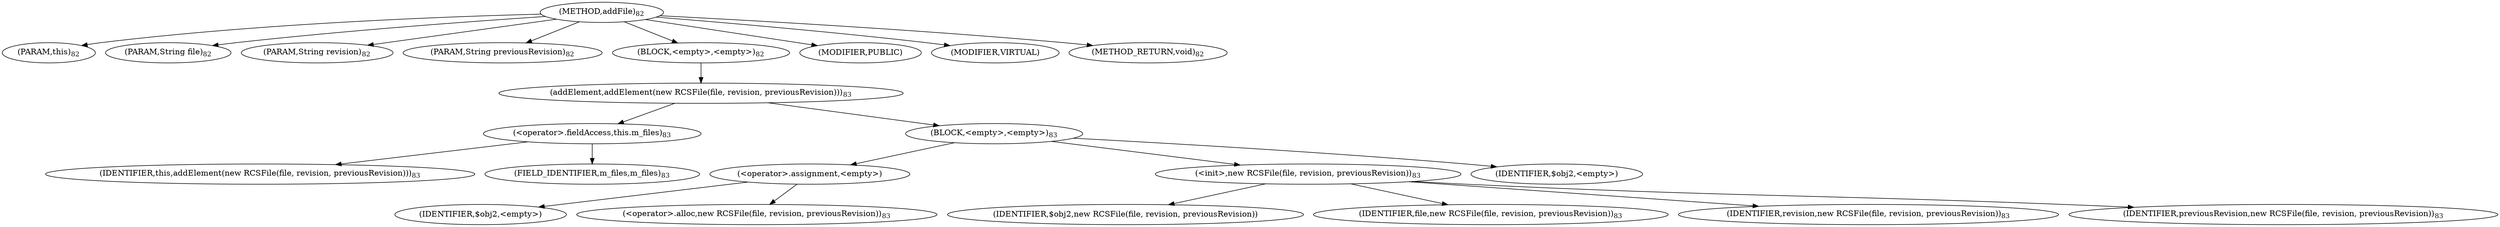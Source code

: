 digraph "addFile" {  
"90" [label = <(METHOD,addFile)<SUB>82</SUB>> ]
"91" [label = <(PARAM,this)<SUB>82</SUB>> ]
"92" [label = <(PARAM,String file)<SUB>82</SUB>> ]
"93" [label = <(PARAM,String revision)<SUB>82</SUB>> ]
"94" [label = <(PARAM,String previousRevision)<SUB>82</SUB>> ]
"95" [label = <(BLOCK,&lt;empty&gt;,&lt;empty&gt;)<SUB>82</SUB>> ]
"96" [label = <(addElement,addElement(new RCSFile(file, revision, previousRevision)))<SUB>83</SUB>> ]
"97" [label = <(&lt;operator&gt;.fieldAccess,this.m_files)<SUB>83</SUB>> ]
"98" [label = <(IDENTIFIER,this,addElement(new RCSFile(file, revision, previousRevision)))<SUB>83</SUB>> ]
"99" [label = <(FIELD_IDENTIFIER,m_files,m_files)<SUB>83</SUB>> ]
"100" [label = <(BLOCK,&lt;empty&gt;,&lt;empty&gt;)<SUB>83</SUB>> ]
"101" [label = <(&lt;operator&gt;.assignment,&lt;empty&gt;)> ]
"102" [label = <(IDENTIFIER,$obj2,&lt;empty&gt;)> ]
"103" [label = <(&lt;operator&gt;.alloc,new RCSFile(file, revision, previousRevision))<SUB>83</SUB>> ]
"104" [label = <(&lt;init&gt;,new RCSFile(file, revision, previousRevision))<SUB>83</SUB>> ]
"105" [label = <(IDENTIFIER,$obj2,new RCSFile(file, revision, previousRevision))> ]
"106" [label = <(IDENTIFIER,file,new RCSFile(file, revision, previousRevision))<SUB>83</SUB>> ]
"107" [label = <(IDENTIFIER,revision,new RCSFile(file, revision, previousRevision))<SUB>83</SUB>> ]
"108" [label = <(IDENTIFIER,previousRevision,new RCSFile(file, revision, previousRevision))<SUB>83</SUB>> ]
"109" [label = <(IDENTIFIER,$obj2,&lt;empty&gt;)> ]
"110" [label = <(MODIFIER,PUBLIC)> ]
"111" [label = <(MODIFIER,VIRTUAL)> ]
"112" [label = <(METHOD_RETURN,void)<SUB>82</SUB>> ]
  "90" -> "91" 
  "90" -> "92" 
  "90" -> "93" 
  "90" -> "94" 
  "90" -> "95" 
  "90" -> "110" 
  "90" -> "111" 
  "90" -> "112" 
  "95" -> "96" 
  "96" -> "97" 
  "96" -> "100" 
  "97" -> "98" 
  "97" -> "99" 
  "100" -> "101" 
  "100" -> "104" 
  "100" -> "109" 
  "101" -> "102" 
  "101" -> "103" 
  "104" -> "105" 
  "104" -> "106" 
  "104" -> "107" 
  "104" -> "108" 
}
